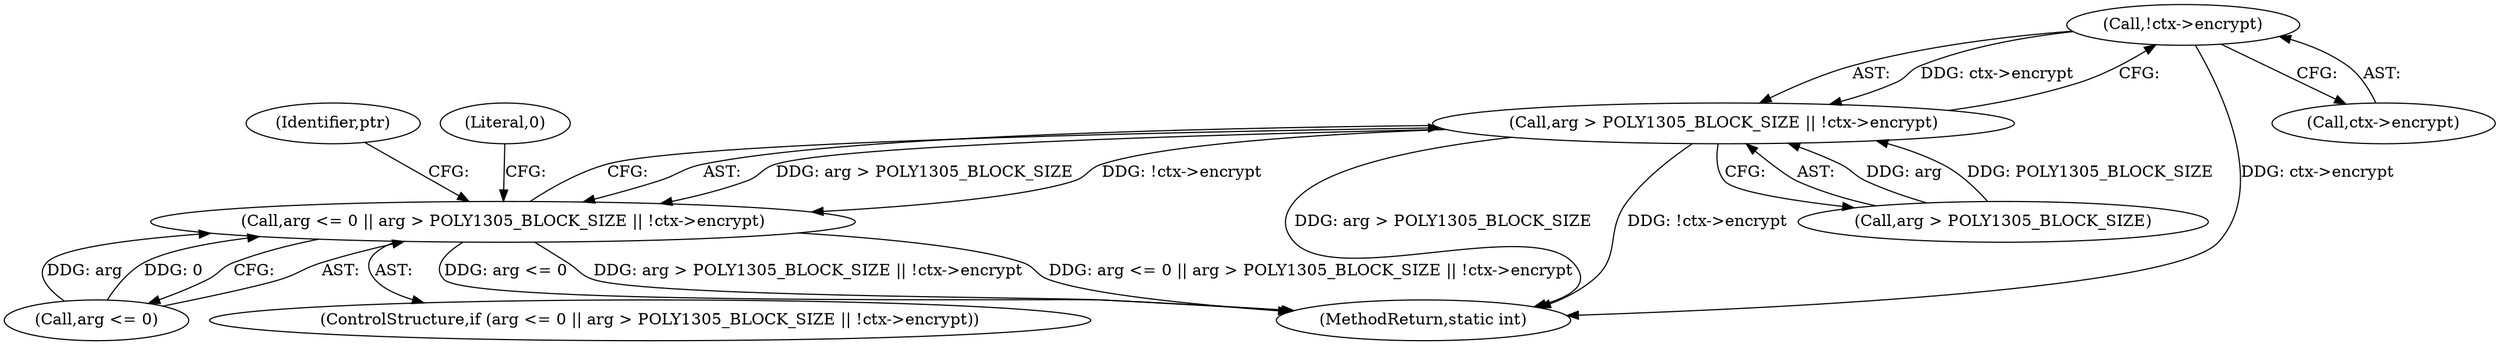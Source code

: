digraph "0_openssl_00d965474b22b54e4275232bc71ee0c699c5cd21_1@API" {
"1000345" [label="(Call,!ctx->encrypt)"];
"1000341" [label="(Call,arg > POLY1305_BLOCK_SIZE || !ctx->encrypt)"];
"1000337" [label="(Call,arg <= 0 || arg > POLY1305_BLOCK_SIZE || !ctx->encrypt)"];
"1000337" [label="(Call,arg <= 0 || arg > POLY1305_BLOCK_SIZE || !ctx->encrypt)"];
"1000346" [label="(Call,ctx->encrypt)"];
"1000336" [label="(ControlStructure,if (arg <= 0 || arg > POLY1305_BLOCK_SIZE || !ctx->encrypt))"];
"1000342" [label="(Call,arg > POLY1305_BLOCK_SIZE)"];
"1000352" [label="(Identifier,ptr)"];
"1000338" [label="(Call,arg <= 0)"];
"1000345" [label="(Call,!ctx->encrypt)"];
"1000341" [label="(Call,arg > POLY1305_BLOCK_SIZE || !ctx->encrypt)"];
"1000503" [label="(MethodReturn,static int)"];
"1000350" [label="(Literal,0)"];
"1000345" -> "1000341"  [label="AST: "];
"1000345" -> "1000346"  [label="CFG: "];
"1000346" -> "1000345"  [label="AST: "];
"1000341" -> "1000345"  [label="CFG: "];
"1000345" -> "1000503"  [label="DDG: ctx->encrypt"];
"1000345" -> "1000341"  [label="DDG: ctx->encrypt"];
"1000341" -> "1000337"  [label="AST: "];
"1000341" -> "1000342"  [label="CFG: "];
"1000342" -> "1000341"  [label="AST: "];
"1000337" -> "1000341"  [label="CFG: "];
"1000341" -> "1000503"  [label="DDG: arg > POLY1305_BLOCK_SIZE"];
"1000341" -> "1000503"  [label="DDG: !ctx->encrypt"];
"1000341" -> "1000337"  [label="DDG: arg > POLY1305_BLOCK_SIZE"];
"1000341" -> "1000337"  [label="DDG: !ctx->encrypt"];
"1000342" -> "1000341"  [label="DDG: arg"];
"1000342" -> "1000341"  [label="DDG: POLY1305_BLOCK_SIZE"];
"1000337" -> "1000336"  [label="AST: "];
"1000337" -> "1000338"  [label="CFG: "];
"1000338" -> "1000337"  [label="AST: "];
"1000350" -> "1000337"  [label="CFG: "];
"1000352" -> "1000337"  [label="CFG: "];
"1000337" -> "1000503"  [label="DDG: arg <= 0"];
"1000337" -> "1000503"  [label="DDG: arg > POLY1305_BLOCK_SIZE || !ctx->encrypt"];
"1000337" -> "1000503"  [label="DDG: arg <= 0 || arg > POLY1305_BLOCK_SIZE || !ctx->encrypt"];
"1000338" -> "1000337"  [label="DDG: arg"];
"1000338" -> "1000337"  [label="DDG: 0"];
}
